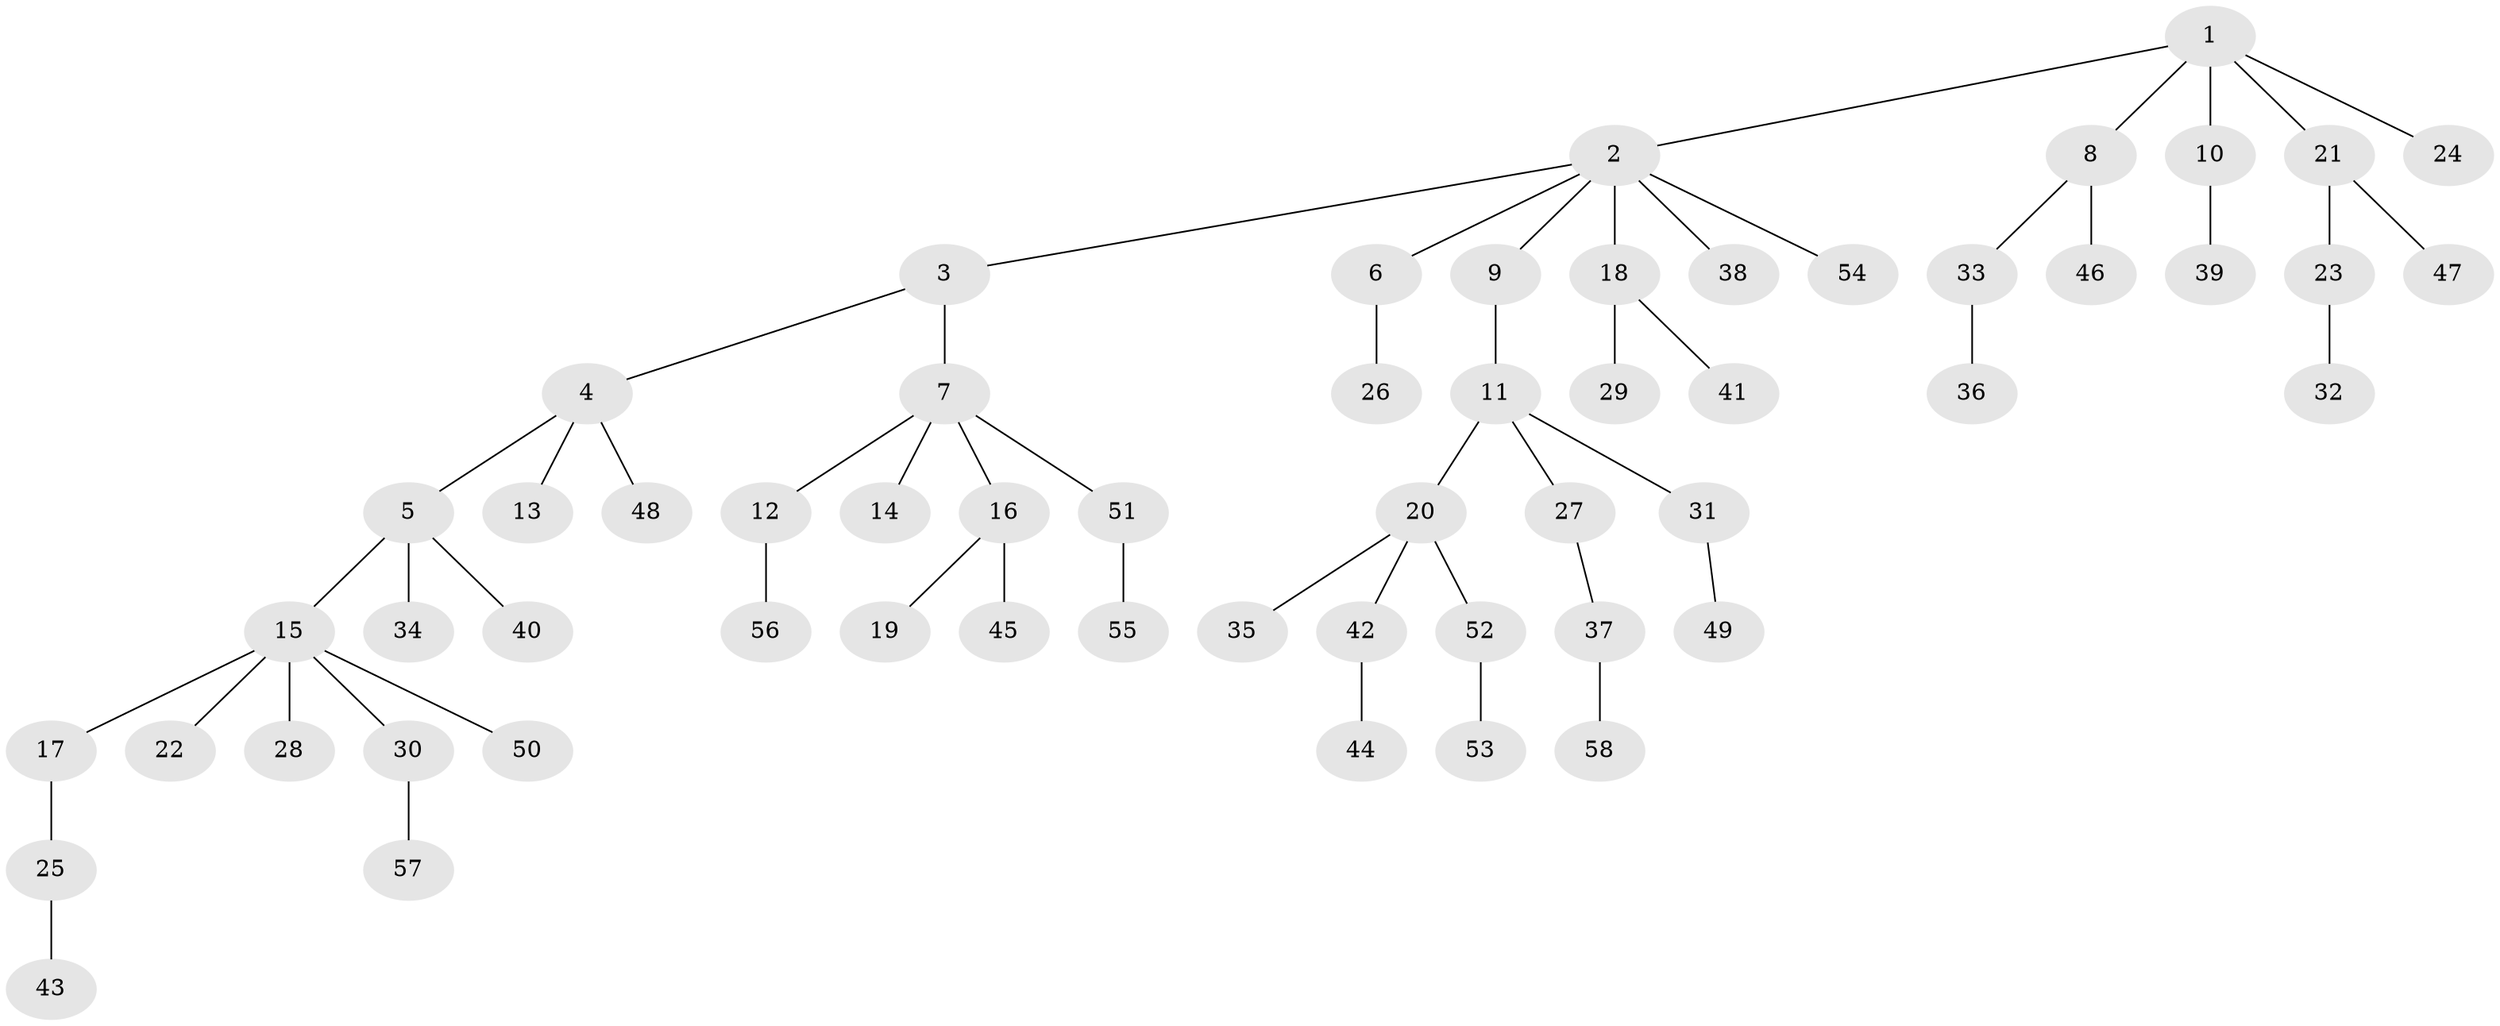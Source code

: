 // coarse degree distribution, {6: 0.07692307692307693, 7: 0.02564102564102564, 1: 0.6666666666666666, 2: 0.15384615384615385, 4: 0.05128205128205128, 5: 0.02564102564102564}
// Generated by graph-tools (version 1.1) at 2025/52/02/27/25 19:52:09]
// undirected, 58 vertices, 57 edges
graph export_dot {
graph [start="1"]
  node [color=gray90,style=filled];
  1;
  2;
  3;
  4;
  5;
  6;
  7;
  8;
  9;
  10;
  11;
  12;
  13;
  14;
  15;
  16;
  17;
  18;
  19;
  20;
  21;
  22;
  23;
  24;
  25;
  26;
  27;
  28;
  29;
  30;
  31;
  32;
  33;
  34;
  35;
  36;
  37;
  38;
  39;
  40;
  41;
  42;
  43;
  44;
  45;
  46;
  47;
  48;
  49;
  50;
  51;
  52;
  53;
  54;
  55;
  56;
  57;
  58;
  1 -- 2;
  1 -- 8;
  1 -- 10;
  1 -- 21;
  1 -- 24;
  2 -- 3;
  2 -- 6;
  2 -- 9;
  2 -- 18;
  2 -- 38;
  2 -- 54;
  3 -- 4;
  3 -- 7;
  4 -- 5;
  4 -- 13;
  4 -- 48;
  5 -- 15;
  5 -- 34;
  5 -- 40;
  6 -- 26;
  7 -- 12;
  7 -- 14;
  7 -- 16;
  7 -- 51;
  8 -- 33;
  8 -- 46;
  9 -- 11;
  10 -- 39;
  11 -- 20;
  11 -- 27;
  11 -- 31;
  12 -- 56;
  15 -- 17;
  15 -- 22;
  15 -- 28;
  15 -- 30;
  15 -- 50;
  16 -- 19;
  16 -- 45;
  17 -- 25;
  18 -- 29;
  18 -- 41;
  20 -- 35;
  20 -- 42;
  20 -- 52;
  21 -- 23;
  21 -- 47;
  23 -- 32;
  25 -- 43;
  27 -- 37;
  30 -- 57;
  31 -- 49;
  33 -- 36;
  37 -- 58;
  42 -- 44;
  51 -- 55;
  52 -- 53;
}

